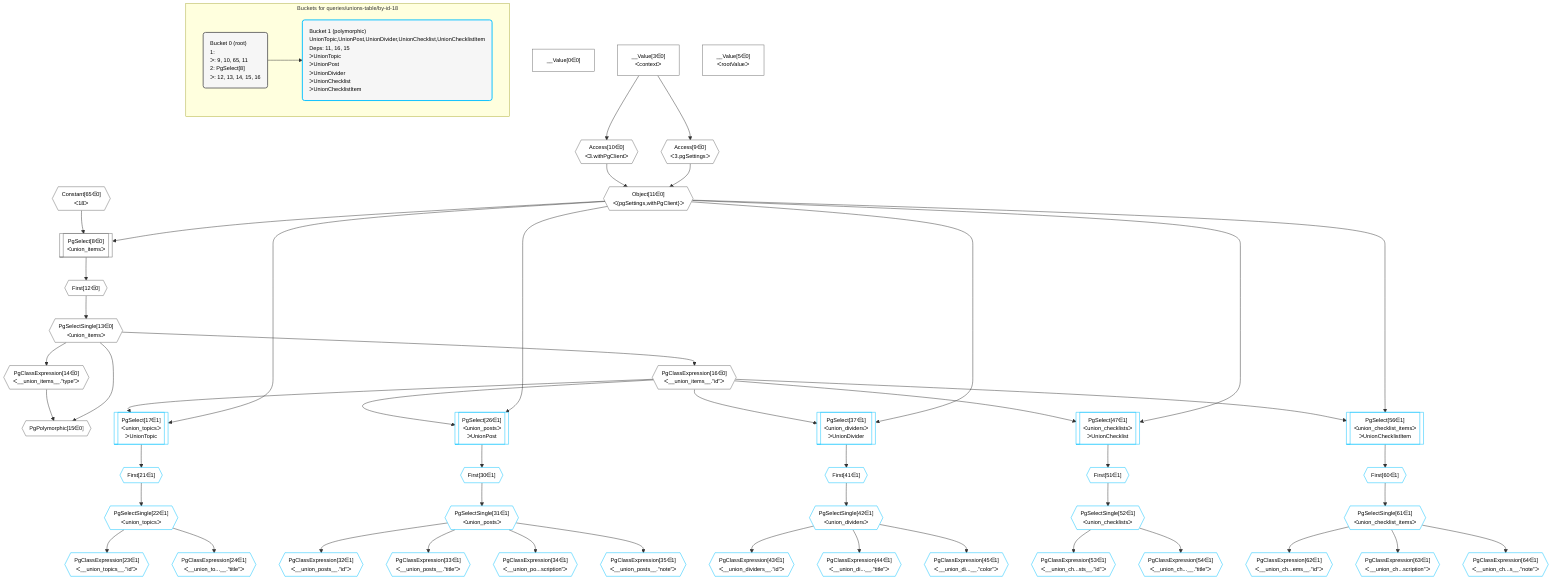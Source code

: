%%{init: {'themeVariables': { 'fontSize': '12px'}}}%%
graph TD
    classDef path fill:#eee,stroke:#000,color:#000
    classDef plan fill:#fff,stroke-width:1px,color:#000
    classDef itemplan fill:#fff,stroke-width:2px,color:#000
    classDef unbatchedplan fill:#dff,stroke-width:1px,color:#000
    classDef sideeffectplan fill:#fcc,stroke-width:2px,color:#000
    classDef bucket fill:#f6f6f6,color:#000,stroke-width:2px,text-align:left


    %% define steps
    __Value0["__Value[0∈0]"]:::plan
    __Value3["__Value[3∈0]<br />ᐸcontextᐳ"]:::plan
    __Value5["__Value[5∈0]<br />ᐸrootValueᐳ"]:::plan
    Access9{{"Access[9∈0]<br />ᐸ3.pgSettingsᐳ"}}:::plan
    Access10{{"Access[10∈0]<br />ᐸ3.withPgClientᐳ"}}:::plan
    Object11{{"Object[11∈0]<br />ᐸ{pgSettings,withPgClient}ᐳ"}}:::plan
    Constant65{{"Constant[65∈0]<br />ᐸ18ᐳ"}}:::plan
    PgSelect8[["PgSelect[8∈0]<br />ᐸunion_itemsᐳ"]]:::plan
    First12{{"First[12∈0]"}}:::plan
    PgSelectSingle13{{"PgSelectSingle[13∈0]<br />ᐸunion_itemsᐳ"}}:::plan
    PgClassExpression14{{"PgClassExpression[14∈0]<br />ᐸ__union_items__.”type”ᐳ"}}:::plan
    PgPolymorphic15{{"PgPolymorphic[15∈0]"}}:::plan
    PgClassExpression16{{"PgClassExpression[16∈0]<br />ᐸ__union_items__.”id”ᐳ"}}:::plan
    PgSelect17[["PgSelect[17∈1]<br />ᐸunion_topicsᐳ<br />ᐳUnionTopic"]]:::plan
    First21{{"First[21∈1]"}}:::plan
    PgSelectSingle22{{"PgSelectSingle[22∈1]<br />ᐸunion_topicsᐳ"}}:::plan
    PgClassExpression23{{"PgClassExpression[23∈1]<br />ᐸ__union_topics__.”id”ᐳ"}}:::plan
    PgClassExpression24{{"PgClassExpression[24∈1]<br />ᐸ__union_to...__.”title”ᐳ"}}:::plan
    PgSelect26[["PgSelect[26∈1]<br />ᐸunion_postsᐳ<br />ᐳUnionPost"]]:::plan
    First30{{"First[30∈1]"}}:::plan
    PgSelectSingle31{{"PgSelectSingle[31∈1]<br />ᐸunion_postsᐳ"}}:::plan
    PgClassExpression32{{"PgClassExpression[32∈1]<br />ᐸ__union_posts__.”id”ᐳ"}}:::plan
    PgClassExpression33{{"PgClassExpression[33∈1]<br />ᐸ__union_posts__.”title”ᐳ"}}:::plan
    PgClassExpression34{{"PgClassExpression[34∈1]<br />ᐸ__union_po...scription”ᐳ"}}:::plan
    PgClassExpression35{{"PgClassExpression[35∈1]<br />ᐸ__union_posts__.”note”ᐳ"}}:::plan
    PgSelect37[["PgSelect[37∈1]<br />ᐸunion_dividersᐳ<br />ᐳUnionDivider"]]:::plan
    First41{{"First[41∈1]"}}:::plan
    PgSelectSingle42{{"PgSelectSingle[42∈1]<br />ᐸunion_dividersᐳ"}}:::plan
    PgClassExpression43{{"PgClassExpression[43∈1]<br />ᐸ__union_dividers__.”id”ᐳ"}}:::plan
    PgClassExpression44{{"PgClassExpression[44∈1]<br />ᐸ__union_di...__.”title”ᐳ"}}:::plan
    PgClassExpression45{{"PgClassExpression[45∈1]<br />ᐸ__union_di...__.”color”ᐳ"}}:::plan
    PgSelect47[["PgSelect[47∈1]<br />ᐸunion_checklistsᐳ<br />ᐳUnionChecklist"]]:::plan
    First51{{"First[51∈1]"}}:::plan
    PgSelectSingle52{{"PgSelectSingle[52∈1]<br />ᐸunion_checklistsᐳ"}}:::plan
    PgClassExpression53{{"PgClassExpression[53∈1]<br />ᐸ__union_ch...sts__.”id”ᐳ"}}:::plan
    PgClassExpression54{{"PgClassExpression[54∈1]<br />ᐸ__union_ch...__.”title”ᐳ"}}:::plan
    PgSelect56[["PgSelect[56∈1]<br />ᐸunion_checklist_itemsᐳ<br />ᐳUnionChecklistItem"]]:::plan
    First60{{"First[60∈1]"}}:::plan
    PgSelectSingle61{{"PgSelectSingle[61∈1]<br />ᐸunion_checklist_itemsᐳ"}}:::plan
    PgClassExpression62{{"PgClassExpression[62∈1]<br />ᐸ__union_ch...ems__.”id”ᐳ"}}:::plan
    PgClassExpression63{{"PgClassExpression[63∈1]<br />ᐸ__union_ch...scription”ᐳ"}}:::plan
    PgClassExpression64{{"PgClassExpression[64∈1]<br />ᐸ__union_ch...s__.”note”ᐳ"}}:::plan

    %% plan dependencies
    __Value3 --> Access9
    __Value3 --> Access10
    Access9 & Access10 --> Object11
    Object11 & Constant65 --> PgSelect8
    PgSelect8 --> First12
    First12 --> PgSelectSingle13
    PgSelectSingle13 --> PgClassExpression14
    PgSelectSingle13 & PgClassExpression14 --> PgPolymorphic15
    PgSelectSingle13 --> PgClassExpression16
    Object11 & PgClassExpression16 --> PgSelect17
    PgSelect17 --> First21
    First21 --> PgSelectSingle22
    PgSelectSingle22 --> PgClassExpression23
    PgSelectSingle22 --> PgClassExpression24
    Object11 & PgClassExpression16 --> PgSelect26
    PgSelect26 --> First30
    First30 --> PgSelectSingle31
    PgSelectSingle31 --> PgClassExpression32
    PgSelectSingle31 --> PgClassExpression33
    PgSelectSingle31 --> PgClassExpression34
    PgSelectSingle31 --> PgClassExpression35
    Object11 & PgClassExpression16 --> PgSelect37
    PgSelect37 --> First41
    First41 --> PgSelectSingle42
    PgSelectSingle42 --> PgClassExpression43
    PgSelectSingle42 --> PgClassExpression44
    PgSelectSingle42 --> PgClassExpression45
    Object11 & PgClassExpression16 --> PgSelect47
    PgSelect47 --> First51
    First51 --> PgSelectSingle52
    PgSelectSingle52 --> PgClassExpression53
    PgSelectSingle52 --> PgClassExpression54
    Object11 & PgClassExpression16 --> PgSelect56
    PgSelect56 --> First60
    First60 --> PgSelectSingle61
    PgSelectSingle61 --> PgClassExpression62
    PgSelectSingle61 --> PgClassExpression63
    PgSelectSingle61 --> PgClassExpression64

    subgraph "Buckets for queries/unions-table/by-id-18"
    Bucket0("Bucket 0 (root)<br />1: <br />ᐳ: 9, 10, 65, 11<br />2: PgSelect[8]<br />ᐳ: 12, 13, 14, 15, 16"):::bucket
    classDef bucket0 stroke:#696969
    class Bucket0,__Value0,__Value3,__Value5,PgSelect8,Access9,Access10,Object11,First12,PgSelectSingle13,PgClassExpression14,PgPolymorphic15,PgClassExpression16,Constant65 bucket0
    Bucket1("Bucket 1 (polymorphic)<br />UnionTopic,UnionPost,UnionDivider,UnionChecklist,UnionChecklistItem<br />Deps: 11, 16, 15<br />ᐳUnionTopic<br />ᐳUnionPost<br />ᐳUnionDivider<br />ᐳUnionChecklist<br />ᐳUnionChecklistItem"):::bucket
    classDef bucket1 stroke:#00bfff
    class Bucket1,PgSelect17,First21,PgSelectSingle22,PgClassExpression23,PgClassExpression24,PgSelect26,First30,PgSelectSingle31,PgClassExpression32,PgClassExpression33,PgClassExpression34,PgClassExpression35,PgSelect37,First41,PgSelectSingle42,PgClassExpression43,PgClassExpression44,PgClassExpression45,PgSelect47,First51,PgSelectSingle52,PgClassExpression53,PgClassExpression54,PgSelect56,First60,PgSelectSingle61,PgClassExpression62,PgClassExpression63,PgClassExpression64 bucket1
    Bucket0 --> Bucket1
    end